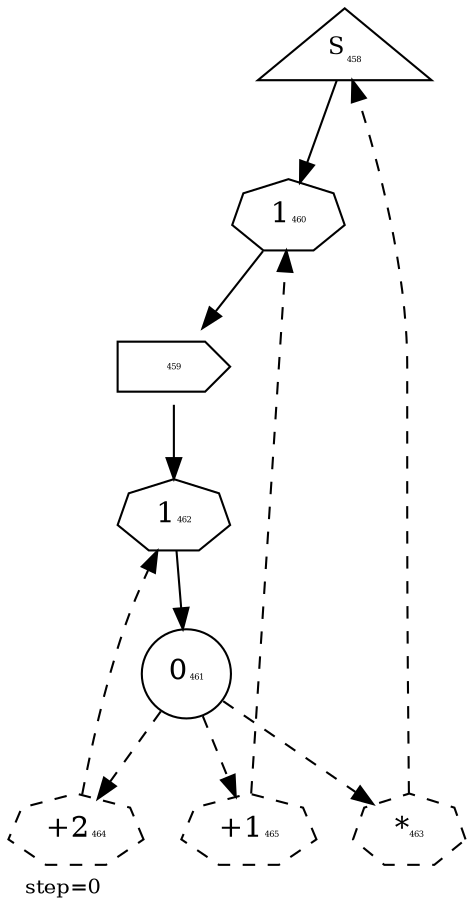 digraph {
  graph  [labelloc=bottom,labeljust=left,fontsize="10",label="step=0"];
  "458" [shape=triangle,peripheries="1",label=<<SUP>S</SUP><FONT POINT-SIZE='4'>458</FONT>>,labelfontcolor=black,color=black];
  "459" [shape=cds,peripheries="1",label=<<FONT POINT-SIZE='4'>459</FONT>>,labelfontcolor=black,color=black];
  "461" [shape=circle,peripheries="1",label=<0<FONT POINT-SIZE='4'>461</FONT>>,labelfontcolor=black,color=black];
  "460" [label=<1<FONT POINT-SIZE='4'>460</FONT>>,peripheries="1",color=black,shape=septagon];
  "458" -> "460" [color=black];
  "460" -> "459" [color=black];
  "462" [label=<1<FONT POINT-SIZE='4'>462</FONT>>,peripheries="1",color=black,shape=septagon];
  "459" -> "462" [color=black];
  "462" -> "461" [color=black];
  "463" [label=<*<FONT POINT-SIZE='4'>463</FONT>>,peripheries="1",color=black,style=dashed,shape=septagon];
  "461" -> "463" [style=dashed,color=black];
  "463" -> "458" [style=dashed,color=black];
  "464" [label=<+2<FONT POINT-SIZE='4'>464</FONT>>,peripheries="1",color=black,style=dashed,shape=septagon];
  "461" -> "464" [style=dashed,color=black];
  "464" -> "462" [style=dashed,color=black];
  "465" [label=<+1<FONT POINT-SIZE='4'>465</FONT>>,peripheries="1",color=black,style=dashed,shape=septagon];
  "461" -> "465" [style=dashed,color=black];
  "465" -> "460" [style=dashed,color=black];
}